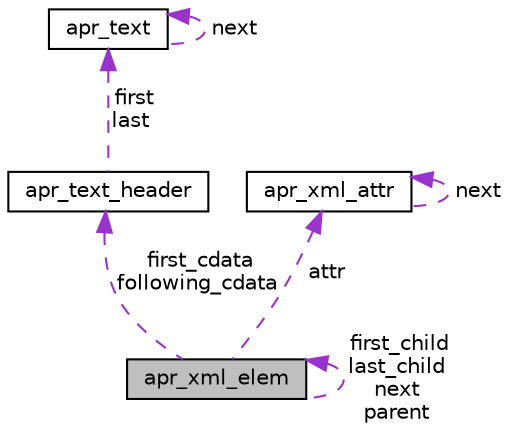 digraph "apr_xml_elem"
{
 // LATEX_PDF_SIZE
  edge [fontname="Helvetica",fontsize="10",labelfontname="Helvetica",labelfontsize="10"];
  node [fontname="Helvetica",fontsize="10",shape=record];
  Node1 [label="apr_xml_elem",height=0.2,width=0.4,color="black", fillcolor="grey75", style="filled", fontcolor="black",tooltip=" "];
  Node2 -> Node1 [dir="back",color="darkorchid3",fontsize="10",style="dashed",label=" first_cdata\nfollowing_cdata" ,fontname="Helvetica"];
  Node2 [label="apr_text_header",height=0.2,width=0.4,color="black", fillcolor="white", style="filled",URL="$structapr__text__header.html",tooltip=" "];
  Node3 -> Node2 [dir="back",color="darkorchid3",fontsize="10",style="dashed",label=" first\nlast" ,fontname="Helvetica"];
  Node3 [label="apr_text",height=0.2,width=0.4,color="black", fillcolor="white", style="filled",URL="$structapr__text.html",tooltip=" "];
  Node3 -> Node3 [dir="back",color="darkorchid3",fontsize="10",style="dashed",label=" next" ,fontname="Helvetica"];
  Node1 -> Node1 [dir="back",color="darkorchid3",fontsize="10",style="dashed",label=" first_child\nlast_child\nnext\nparent" ,fontname="Helvetica"];
  Node4 -> Node1 [dir="back",color="darkorchid3",fontsize="10",style="dashed",label=" attr" ,fontname="Helvetica"];
  Node4 [label="apr_xml_attr",height=0.2,width=0.4,color="black", fillcolor="white", style="filled",URL="$structapr__xml__attr.html",tooltip=" "];
  Node4 -> Node4 [dir="back",color="darkorchid3",fontsize="10",style="dashed",label=" next" ,fontname="Helvetica"];
}
